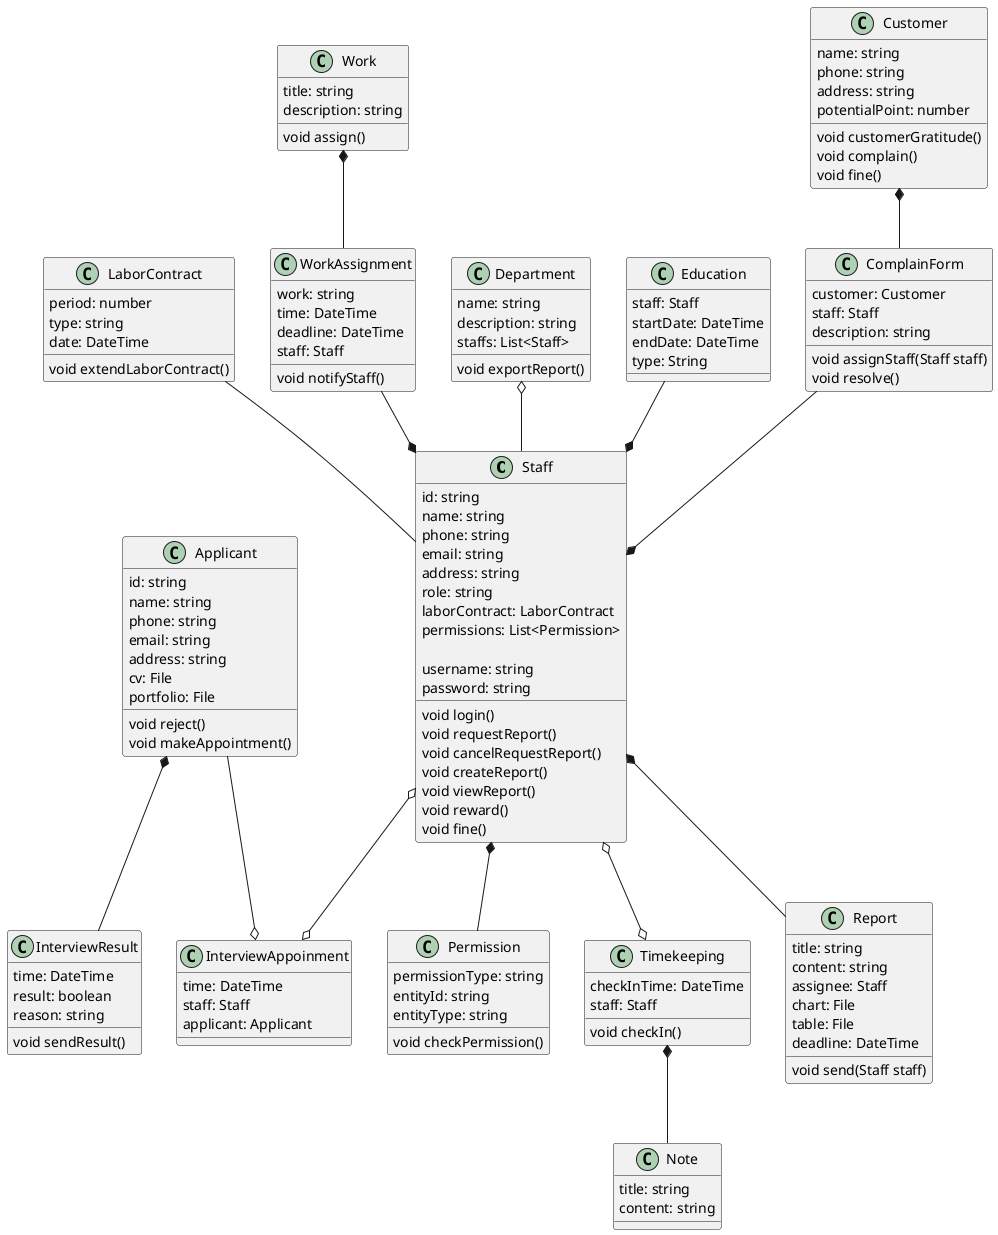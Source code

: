@startuml "Class diagram"

class Staff {
    id: string
    name: string
    phone: string
    email: string
    address: string
    role: string
    laborContract: LaborContract
    permissions: List<Permission>

    username: string
    password: string

    void login()
    void requestReport()
    void cancelRequestReport()
    void createReport()
    void viewReport()
    void reward()
    void fine()
}

class LaborContract {
    period: number
    type: string
    date: DateTime

    void extendLaborContract()
}

class Permission {
    permissionType: string
    entityId: string
    entityType: string

    void checkPermission()
}

class Timekeeping {
    checkInTime: DateTime
    staff: Staff

    void checkIn()
}

class Work {
    title: string
    description: string

    void assign()
}

class WorkAssignment {
    work: string
    time: DateTime
    deadline: DateTime
    staff: Staff

    void notifyStaff()
}

class Note {
    title: string
    content: string
}

class Applicant {
    id: string
    name: string
    phone: string
    email: string
    address: string
    cv: File
    portfolio: File

    void reject()
    void makeAppointment()
}

class InterviewResult {
    time: DateTime
    result: boolean
    reason: string

    void sendResult()
}

class InterviewAppoinment {
    time: DateTime
    staff: Staff
    applicant: Applicant
}

class Department {
    name: string
    description: string
    staffs: List<Staff>

    void exportReport()
}

class Education {
    staff: Staff
    startDate: DateTime
    endDate: DateTime
    type: String
}

class Customer {
    name: string
    phone: string
    address: string
    potentialPoint: number

    void customerGratitude()
    void complain()
    void fine()
}

class ComplainForm {
    customer: Customer
    staff: Staff
    description: string

    void assignStaff(Staff staff)
    void resolve()
}

class Report {
    title: string
    content: string
    assignee: Staff
    chart: File
    table: File
    deadline: DateTime

    void send(Staff staff)
}

Staff *-- Permission
Staff o--o Timekeeping
Timekeeping *-- Note
Applicant *-- InterviewResult
Applicant --o InterviewAppoinment
Staff o--o InterviewAppoinment
Department o-- Staff
WorkAssignment --* Staff
Work *-- WorkAssignment
LaborContract -- Staff
Education --* Staff
Customer *-- ComplainForm
ComplainForm --* Staff
Staff *-- Report


@enduml